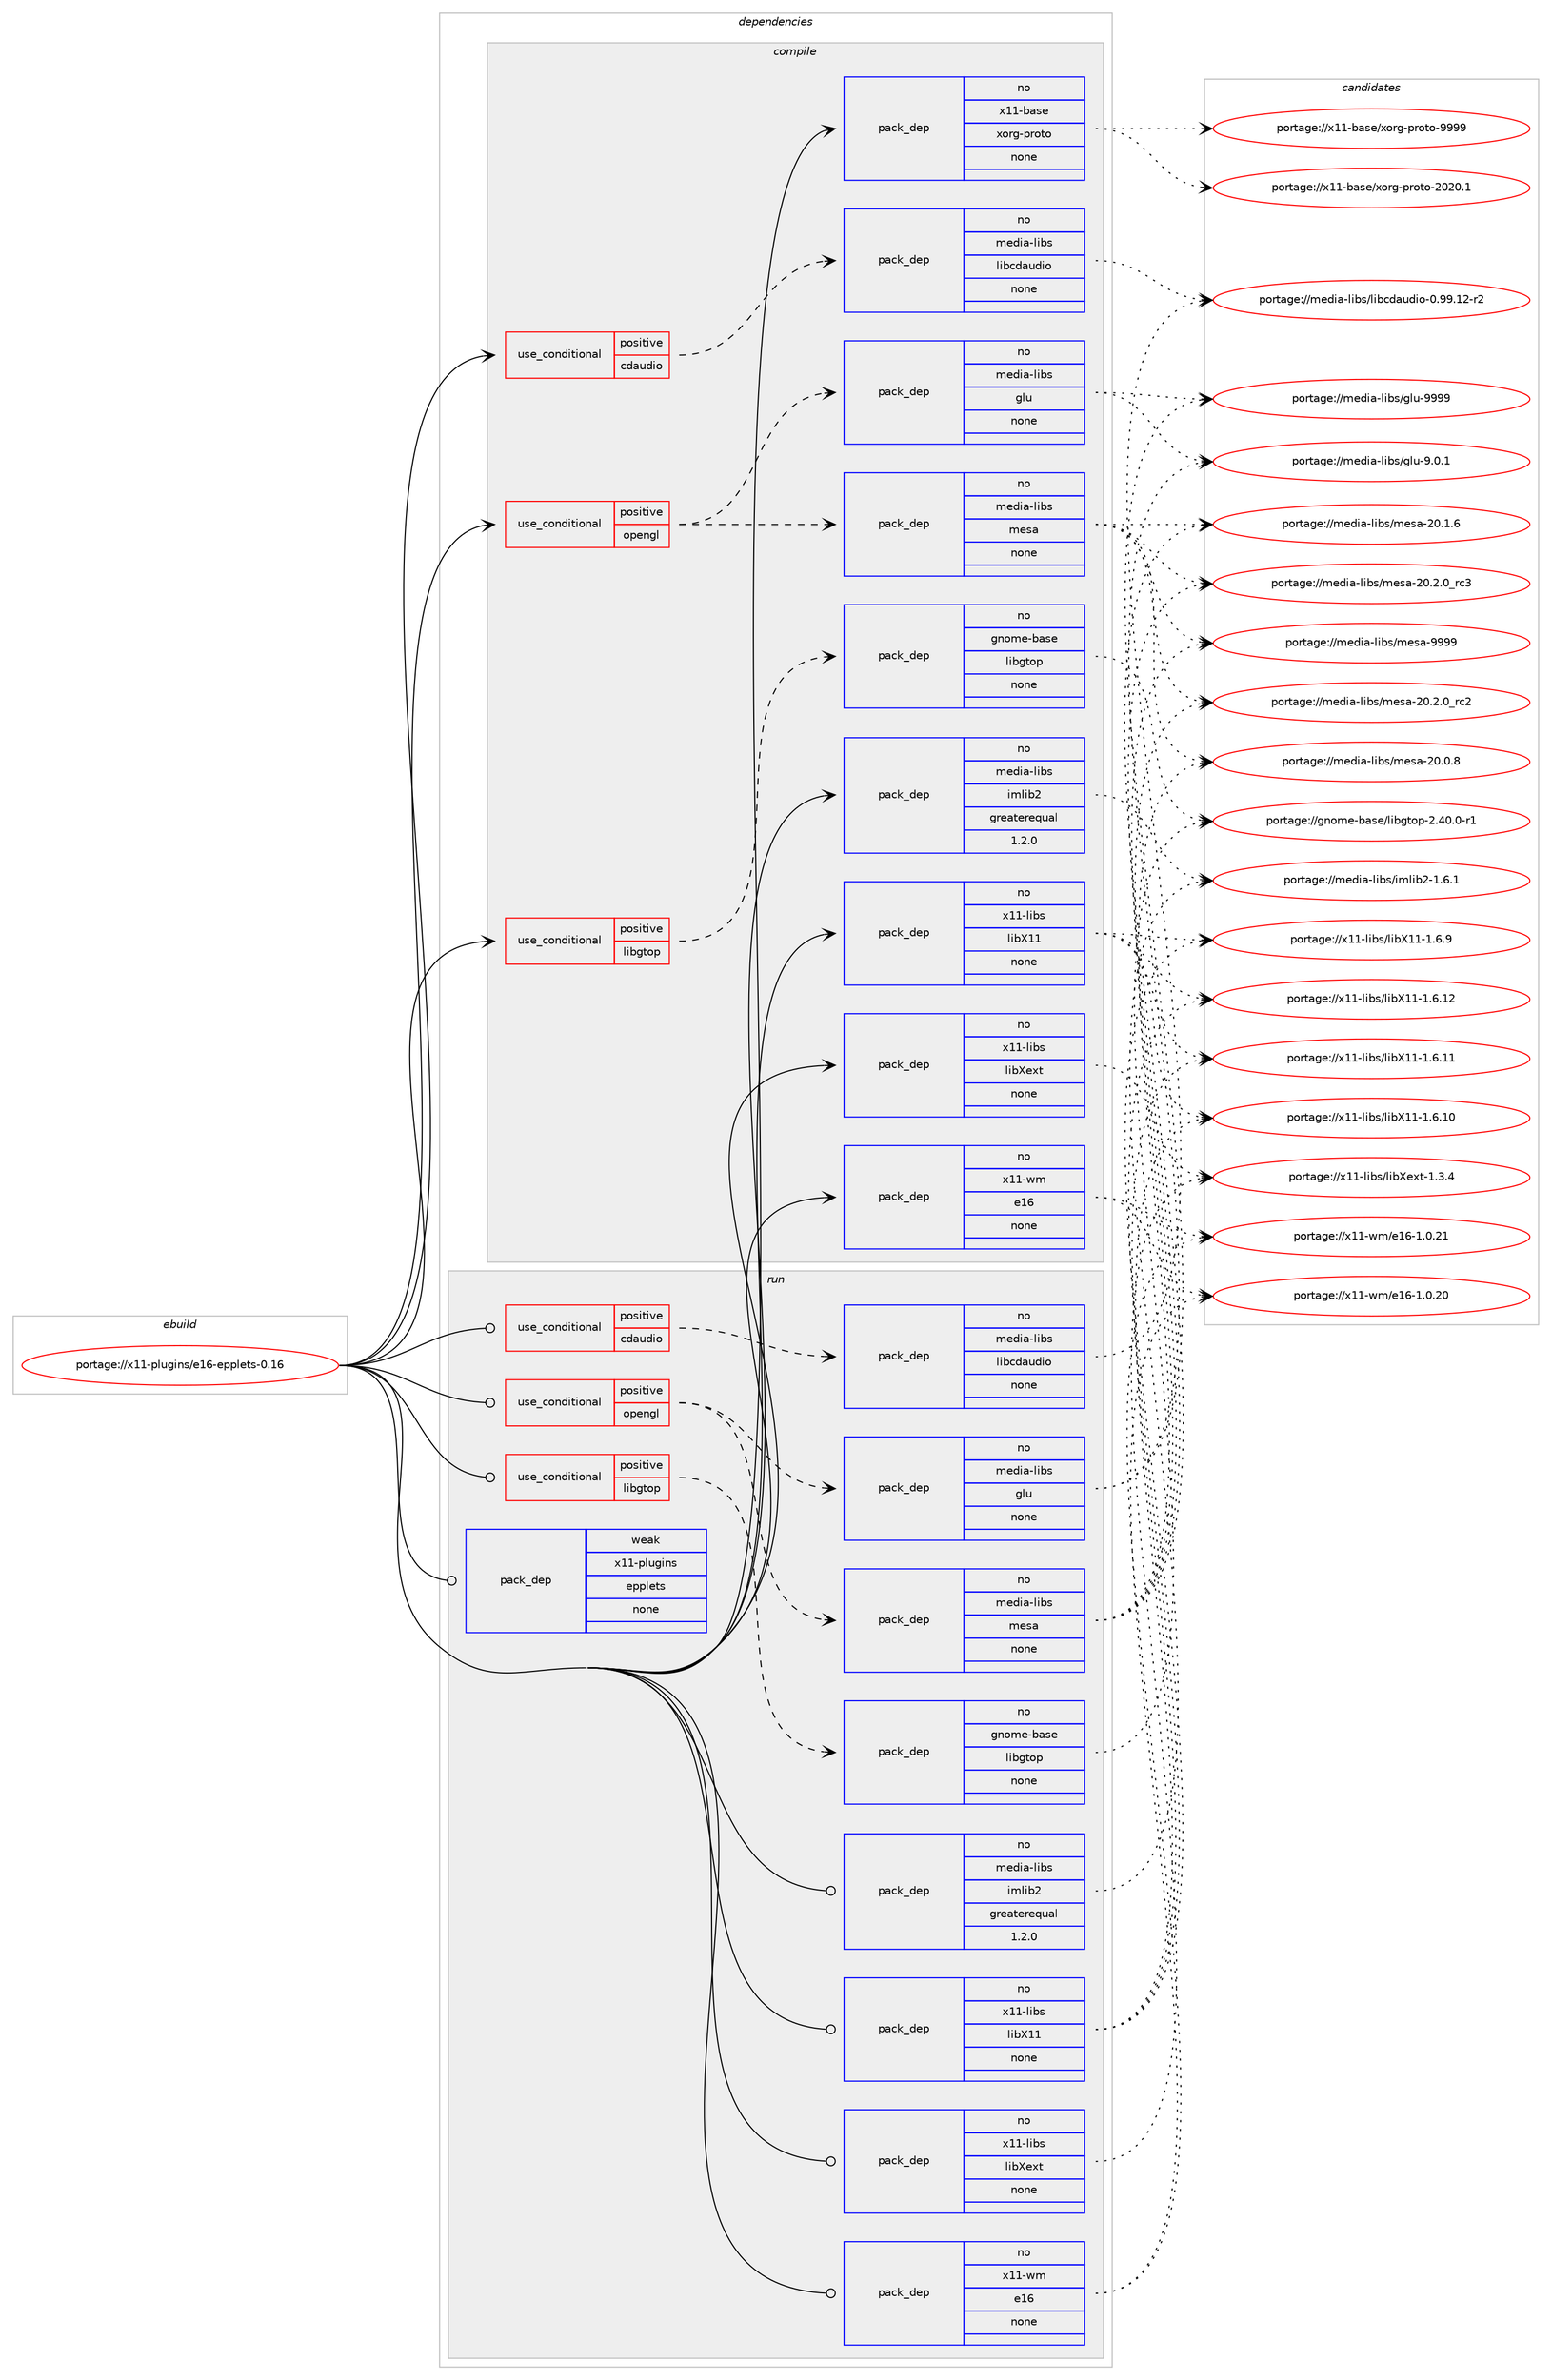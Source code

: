 digraph prolog {

# *************
# Graph options
# *************

newrank=true;
concentrate=true;
compound=true;
graph [rankdir=LR,fontname=Helvetica,fontsize=10,ranksep=1.5];#, ranksep=2.5, nodesep=0.2];
edge  [arrowhead=vee];
node  [fontname=Helvetica,fontsize=10];

# **********
# The ebuild
# **********

subgraph cluster_leftcol {
color=gray;
rank=same;
label=<<i>ebuild</i>>;
id [label="portage://x11-plugins/e16-epplets-0.16", color=red, width=4, href="../x11-plugins/e16-epplets-0.16.svg"];
}

# ****************
# The dependencies
# ****************

subgraph cluster_midcol {
color=gray;
label=<<i>dependencies</i>>;
subgraph cluster_compile {
fillcolor="#eeeeee";
style=filled;
label=<<i>compile</i>>;
subgraph cond124 {
dependency1063 [label=<<TABLE BORDER="0" CELLBORDER="1" CELLSPACING="0" CELLPADDING="4"><TR><TD ROWSPAN="3" CELLPADDING="10">use_conditional</TD></TR><TR><TD>positive</TD></TR><TR><TD>cdaudio</TD></TR></TABLE>>, shape=none, color=red];
subgraph pack929 {
dependency1064 [label=<<TABLE BORDER="0" CELLBORDER="1" CELLSPACING="0" CELLPADDING="4" WIDTH="220"><TR><TD ROWSPAN="6" CELLPADDING="30">pack_dep</TD></TR><TR><TD WIDTH="110">no</TD></TR><TR><TD>media-libs</TD></TR><TR><TD>libcdaudio</TD></TR><TR><TD>none</TD></TR><TR><TD></TD></TR></TABLE>>, shape=none, color=blue];
}
dependency1063:e -> dependency1064:w [weight=20,style="dashed",arrowhead="vee"];
}
id:e -> dependency1063:w [weight=20,style="solid",arrowhead="vee"];
subgraph cond125 {
dependency1065 [label=<<TABLE BORDER="0" CELLBORDER="1" CELLSPACING="0" CELLPADDING="4"><TR><TD ROWSPAN="3" CELLPADDING="10">use_conditional</TD></TR><TR><TD>positive</TD></TR><TR><TD>libgtop</TD></TR></TABLE>>, shape=none, color=red];
subgraph pack930 {
dependency1066 [label=<<TABLE BORDER="0" CELLBORDER="1" CELLSPACING="0" CELLPADDING="4" WIDTH="220"><TR><TD ROWSPAN="6" CELLPADDING="30">pack_dep</TD></TR><TR><TD WIDTH="110">no</TD></TR><TR><TD>gnome-base</TD></TR><TR><TD>libgtop</TD></TR><TR><TD>none</TD></TR><TR><TD></TD></TR></TABLE>>, shape=none, color=blue];
}
dependency1065:e -> dependency1066:w [weight=20,style="dashed",arrowhead="vee"];
}
id:e -> dependency1065:w [weight=20,style="solid",arrowhead="vee"];
subgraph cond126 {
dependency1067 [label=<<TABLE BORDER="0" CELLBORDER="1" CELLSPACING="0" CELLPADDING="4"><TR><TD ROWSPAN="3" CELLPADDING="10">use_conditional</TD></TR><TR><TD>positive</TD></TR><TR><TD>opengl</TD></TR></TABLE>>, shape=none, color=red];
subgraph pack931 {
dependency1068 [label=<<TABLE BORDER="0" CELLBORDER="1" CELLSPACING="0" CELLPADDING="4" WIDTH="220"><TR><TD ROWSPAN="6" CELLPADDING="30">pack_dep</TD></TR><TR><TD WIDTH="110">no</TD></TR><TR><TD>media-libs</TD></TR><TR><TD>glu</TD></TR><TR><TD>none</TD></TR><TR><TD></TD></TR></TABLE>>, shape=none, color=blue];
}
dependency1067:e -> dependency1068:w [weight=20,style="dashed",arrowhead="vee"];
subgraph pack932 {
dependency1069 [label=<<TABLE BORDER="0" CELLBORDER="1" CELLSPACING="0" CELLPADDING="4" WIDTH="220"><TR><TD ROWSPAN="6" CELLPADDING="30">pack_dep</TD></TR><TR><TD WIDTH="110">no</TD></TR><TR><TD>media-libs</TD></TR><TR><TD>mesa</TD></TR><TR><TD>none</TD></TR><TR><TD></TD></TR></TABLE>>, shape=none, color=blue];
}
dependency1067:e -> dependency1069:w [weight=20,style="dashed",arrowhead="vee"];
}
id:e -> dependency1067:w [weight=20,style="solid",arrowhead="vee"];
subgraph pack933 {
dependency1070 [label=<<TABLE BORDER="0" CELLBORDER="1" CELLSPACING="0" CELLPADDING="4" WIDTH="220"><TR><TD ROWSPAN="6" CELLPADDING="30">pack_dep</TD></TR><TR><TD WIDTH="110">no</TD></TR><TR><TD>media-libs</TD></TR><TR><TD>imlib2</TD></TR><TR><TD>greaterequal</TD></TR><TR><TD>1.2.0</TD></TR></TABLE>>, shape=none, color=blue];
}
id:e -> dependency1070:w [weight=20,style="solid",arrowhead="vee"];
subgraph pack934 {
dependency1071 [label=<<TABLE BORDER="0" CELLBORDER="1" CELLSPACING="0" CELLPADDING="4" WIDTH="220"><TR><TD ROWSPAN="6" CELLPADDING="30">pack_dep</TD></TR><TR><TD WIDTH="110">no</TD></TR><TR><TD>x11-base</TD></TR><TR><TD>xorg-proto</TD></TR><TR><TD>none</TD></TR><TR><TD></TD></TR></TABLE>>, shape=none, color=blue];
}
id:e -> dependency1071:w [weight=20,style="solid",arrowhead="vee"];
subgraph pack935 {
dependency1072 [label=<<TABLE BORDER="0" CELLBORDER="1" CELLSPACING="0" CELLPADDING="4" WIDTH="220"><TR><TD ROWSPAN="6" CELLPADDING="30">pack_dep</TD></TR><TR><TD WIDTH="110">no</TD></TR><TR><TD>x11-libs</TD></TR><TR><TD>libX11</TD></TR><TR><TD>none</TD></TR><TR><TD></TD></TR></TABLE>>, shape=none, color=blue];
}
id:e -> dependency1072:w [weight=20,style="solid",arrowhead="vee"];
subgraph pack936 {
dependency1073 [label=<<TABLE BORDER="0" CELLBORDER="1" CELLSPACING="0" CELLPADDING="4" WIDTH="220"><TR><TD ROWSPAN="6" CELLPADDING="30">pack_dep</TD></TR><TR><TD WIDTH="110">no</TD></TR><TR><TD>x11-libs</TD></TR><TR><TD>libXext</TD></TR><TR><TD>none</TD></TR><TR><TD></TD></TR></TABLE>>, shape=none, color=blue];
}
id:e -> dependency1073:w [weight=20,style="solid",arrowhead="vee"];
subgraph pack937 {
dependency1074 [label=<<TABLE BORDER="0" CELLBORDER="1" CELLSPACING="0" CELLPADDING="4" WIDTH="220"><TR><TD ROWSPAN="6" CELLPADDING="30">pack_dep</TD></TR><TR><TD WIDTH="110">no</TD></TR><TR><TD>x11-wm</TD></TR><TR><TD>e16</TD></TR><TR><TD>none</TD></TR><TR><TD></TD></TR></TABLE>>, shape=none, color=blue];
}
id:e -> dependency1074:w [weight=20,style="solid",arrowhead="vee"];
}
subgraph cluster_compileandrun {
fillcolor="#eeeeee";
style=filled;
label=<<i>compile and run</i>>;
}
subgraph cluster_run {
fillcolor="#eeeeee";
style=filled;
label=<<i>run</i>>;
subgraph cond127 {
dependency1075 [label=<<TABLE BORDER="0" CELLBORDER="1" CELLSPACING="0" CELLPADDING="4"><TR><TD ROWSPAN="3" CELLPADDING="10">use_conditional</TD></TR><TR><TD>positive</TD></TR><TR><TD>cdaudio</TD></TR></TABLE>>, shape=none, color=red];
subgraph pack938 {
dependency1076 [label=<<TABLE BORDER="0" CELLBORDER="1" CELLSPACING="0" CELLPADDING="4" WIDTH="220"><TR><TD ROWSPAN="6" CELLPADDING="30">pack_dep</TD></TR><TR><TD WIDTH="110">no</TD></TR><TR><TD>media-libs</TD></TR><TR><TD>libcdaudio</TD></TR><TR><TD>none</TD></TR><TR><TD></TD></TR></TABLE>>, shape=none, color=blue];
}
dependency1075:e -> dependency1076:w [weight=20,style="dashed",arrowhead="vee"];
}
id:e -> dependency1075:w [weight=20,style="solid",arrowhead="odot"];
subgraph cond128 {
dependency1077 [label=<<TABLE BORDER="0" CELLBORDER="1" CELLSPACING="0" CELLPADDING="4"><TR><TD ROWSPAN="3" CELLPADDING="10">use_conditional</TD></TR><TR><TD>positive</TD></TR><TR><TD>libgtop</TD></TR></TABLE>>, shape=none, color=red];
subgraph pack939 {
dependency1078 [label=<<TABLE BORDER="0" CELLBORDER="1" CELLSPACING="0" CELLPADDING="4" WIDTH="220"><TR><TD ROWSPAN="6" CELLPADDING="30">pack_dep</TD></TR><TR><TD WIDTH="110">no</TD></TR><TR><TD>gnome-base</TD></TR><TR><TD>libgtop</TD></TR><TR><TD>none</TD></TR><TR><TD></TD></TR></TABLE>>, shape=none, color=blue];
}
dependency1077:e -> dependency1078:w [weight=20,style="dashed",arrowhead="vee"];
}
id:e -> dependency1077:w [weight=20,style="solid",arrowhead="odot"];
subgraph cond129 {
dependency1079 [label=<<TABLE BORDER="0" CELLBORDER="1" CELLSPACING="0" CELLPADDING="4"><TR><TD ROWSPAN="3" CELLPADDING="10">use_conditional</TD></TR><TR><TD>positive</TD></TR><TR><TD>opengl</TD></TR></TABLE>>, shape=none, color=red];
subgraph pack940 {
dependency1080 [label=<<TABLE BORDER="0" CELLBORDER="1" CELLSPACING="0" CELLPADDING="4" WIDTH="220"><TR><TD ROWSPAN="6" CELLPADDING="30">pack_dep</TD></TR><TR><TD WIDTH="110">no</TD></TR><TR><TD>media-libs</TD></TR><TR><TD>glu</TD></TR><TR><TD>none</TD></TR><TR><TD></TD></TR></TABLE>>, shape=none, color=blue];
}
dependency1079:e -> dependency1080:w [weight=20,style="dashed",arrowhead="vee"];
subgraph pack941 {
dependency1081 [label=<<TABLE BORDER="0" CELLBORDER="1" CELLSPACING="0" CELLPADDING="4" WIDTH="220"><TR><TD ROWSPAN="6" CELLPADDING="30">pack_dep</TD></TR><TR><TD WIDTH="110">no</TD></TR><TR><TD>media-libs</TD></TR><TR><TD>mesa</TD></TR><TR><TD>none</TD></TR><TR><TD></TD></TR></TABLE>>, shape=none, color=blue];
}
dependency1079:e -> dependency1081:w [weight=20,style="dashed",arrowhead="vee"];
}
id:e -> dependency1079:w [weight=20,style="solid",arrowhead="odot"];
subgraph pack942 {
dependency1082 [label=<<TABLE BORDER="0" CELLBORDER="1" CELLSPACING="0" CELLPADDING="4" WIDTH="220"><TR><TD ROWSPAN="6" CELLPADDING="30">pack_dep</TD></TR><TR><TD WIDTH="110">no</TD></TR><TR><TD>media-libs</TD></TR><TR><TD>imlib2</TD></TR><TR><TD>greaterequal</TD></TR><TR><TD>1.2.0</TD></TR></TABLE>>, shape=none, color=blue];
}
id:e -> dependency1082:w [weight=20,style="solid",arrowhead="odot"];
subgraph pack943 {
dependency1083 [label=<<TABLE BORDER="0" CELLBORDER="1" CELLSPACING="0" CELLPADDING="4" WIDTH="220"><TR><TD ROWSPAN="6" CELLPADDING="30">pack_dep</TD></TR><TR><TD WIDTH="110">no</TD></TR><TR><TD>x11-libs</TD></TR><TR><TD>libX11</TD></TR><TR><TD>none</TD></TR><TR><TD></TD></TR></TABLE>>, shape=none, color=blue];
}
id:e -> dependency1083:w [weight=20,style="solid",arrowhead="odot"];
subgraph pack944 {
dependency1084 [label=<<TABLE BORDER="0" CELLBORDER="1" CELLSPACING="0" CELLPADDING="4" WIDTH="220"><TR><TD ROWSPAN="6" CELLPADDING="30">pack_dep</TD></TR><TR><TD WIDTH="110">no</TD></TR><TR><TD>x11-libs</TD></TR><TR><TD>libXext</TD></TR><TR><TD>none</TD></TR><TR><TD></TD></TR></TABLE>>, shape=none, color=blue];
}
id:e -> dependency1084:w [weight=20,style="solid",arrowhead="odot"];
subgraph pack945 {
dependency1085 [label=<<TABLE BORDER="0" CELLBORDER="1" CELLSPACING="0" CELLPADDING="4" WIDTH="220"><TR><TD ROWSPAN="6" CELLPADDING="30">pack_dep</TD></TR><TR><TD WIDTH="110">no</TD></TR><TR><TD>x11-wm</TD></TR><TR><TD>e16</TD></TR><TR><TD>none</TD></TR><TR><TD></TD></TR></TABLE>>, shape=none, color=blue];
}
id:e -> dependency1085:w [weight=20,style="solid",arrowhead="odot"];
subgraph pack946 {
dependency1086 [label=<<TABLE BORDER="0" CELLBORDER="1" CELLSPACING="0" CELLPADDING="4" WIDTH="220"><TR><TD ROWSPAN="6" CELLPADDING="30">pack_dep</TD></TR><TR><TD WIDTH="110">weak</TD></TR><TR><TD>x11-plugins</TD></TR><TR><TD>epplets</TD></TR><TR><TD>none</TD></TR><TR><TD></TD></TR></TABLE>>, shape=none, color=blue];
}
id:e -> dependency1086:w [weight=20,style="solid",arrowhead="odot"];
}
}

# **************
# The candidates
# **************

subgraph cluster_choices {
rank=same;
color=gray;
label=<<i>candidates</i>>;

subgraph choice929 {
color=black;
nodesep=1;
choice1091011001059745108105981154710810598991009711710010511145484657574649504511450 [label="portage://media-libs/libcdaudio-0.99.12-r2", color=red, width=4,href="../media-libs/libcdaudio-0.99.12-r2.svg"];
dependency1064:e -> choice1091011001059745108105981154710810598991009711710010511145484657574649504511450:w [style=dotted,weight="100"];
}
subgraph choice930 {
color=black;
nodesep=1;
choice1031101111091014598971151014710810598103116111112455046524846484511449 [label="portage://gnome-base/libgtop-2.40.0-r1", color=red, width=4,href="../gnome-base/libgtop-2.40.0-r1.svg"];
dependency1066:e -> choice1031101111091014598971151014710810598103116111112455046524846484511449:w [style=dotted,weight="100"];
}
subgraph choice931 {
color=black;
nodesep=1;
choice109101100105974510810598115471031081174557575757 [label="portage://media-libs/glu-9999", color=red, width=4,href="../media-libs/glu-9999.svg"];
choice10910110010597451081059811547103108117455746484649 [label="portage://media-libs/glu-9.0.1", color=red, width=4,href="../media-libs/glu-9.0.1.svg"];
dependency1068:e -> choice109101100105974510810598115471031081174557575757:w [style=dotted,weight="100"];
dependency1068:e -> choice10910110010597451081059811547103108117455746484649:w [style=dotted,weight="100"];
}
subgraph choice932 {
color=black;
nodesep=1;
choice10910110010597451081059811547109101115974557575757 [label="portage://media-libs/mesa-9999", color=red, width=4,href="../media-libs/mesa-9999.svg"];
choice109101100105974510810598115471091011159745504846504648951149951 [label="portage://media-libs/mesa-20.2.0_rc3", color=red, width=4,href="../media-libs/mesa-20.2.0_rc3.svg"];
choice109101100105974510810598115471091011159745504846504648951149950 [label="portage://media-libs/mesa-20.2.0_rc2", color=red, width=4,href="../media-libs/mesa-20.2.0_rc2.svg"];
choice109101100105974510810598115471091011159745504846494654 [label="portage://media-libs/mesa-20.1.6", color=red, width=4,href="../media-libs/mesa-20.1.6.svg"];
choice109101100105974510810598115471091011159745504846484656 [label="portage://media-libs/mesa-20.0.8", color=red, width=4,href="../media-libs/mesa-20.0.8.svg"];
dependency1069:e -> choice10910110010597451081059811547109101115974557575757:w [style=dotted,weight="100"];
dependency1069:e -> choice109101100105974510810598115471091011159745504846504648951149951:w [style=dotted,weight="100"];
dependency1069:e -> choice109101100105974510810598115471091011159745504846504648951149950:w [style=dotted,weight="100"];
dependency1069:e -> choice109101100105974510810598115471091011159745504846494654:w [style=dotted,weight="100"];
dependency1069:e -> choice109101100105974510810598115471091011159745504846484656:w [style=dotted,weight="100"];
}
subgraph choice933 {
color=black;
nodesep=1;
choice109101100105974510810598115471051091081059850454946544649 [label="portage://media-libs/imlib2-1.6.1", color=red, width=4,href="../media-libs/imlib2-1.6.1.svg"];
dependency1070:e -> choice109101100105974510810598115471051091081059850454946544649:w [style=dotted,weight="100"];
}
subgraph choice934 {
color=black;
nodesep=1;
choice120494945989711510147120111114103451121141111161114557575757 [label="portage://x11-base/xorg-proto-9999", color=red, width=4,href="../x11-base/xorg-proto-9999.svg"];
choice1204949459897115101471201111141034511211411111611145504850484649 [label="portage://x11-base/xorg-proto-2020.1", color=red, width=4,href="../x11-base/xorg-proto-2020.1.svg"];
dependency1071:e -> choice120494945989711510147120111114103451121141111161114557575757:w [style=dotted,weight="100"];
dependency1071:e -> choice1204949459897115101471201111141034511211411111611145504850484649:w [style=dotted,weight="100"];
}
subgraph choice935 {
color=black;
nodesep=1;
choice120494945108105981154710810598884949454946544657 [label="portage://x11-libs/libX11-1.6.9", color=red, width=4,href="../x11-libs/libX11-1.6.9.svg"];
choice12049494510810598115471081059888494945494654464950 [label="portage://x11-libs/libX11-1.6.12", color=red, width=4,href="../x11-libs/libX11-1.6.12.svg"];
choice12049494510810598115471081059888494945494654464949 [label="portage://x11-libs/libX11-1.6.11", color=red, width=4,href="../x11-libs/libX11-1.6.11.svg"];
choice12049494510810598115471081059888494945494654464948 [label="portage://x11-libs/libX11-1.6.10", color=red, width=4,href="../x11-libs/libX11-1.6.10.svg"];
dependency1072:e -> choice120494945108105981154710810598884949454946544657:w [style=dotted,weight="100"];
dependency1072:e -> choice12049494510810598115471081059888494945494654464950:w [style=dotted,weight="100"];
dependency1072:e -> choice12049494510810598115471081059888494945494654464949:w [style=dotted,weight="100"];
dependency1072:e -> choice12049494510810598115471081059888494945494654464948:w [style=dotted,weight="100"];
}
subgraph choice936 {
color=black;
nodesep=1;
choice12049494510810598115471081059888101120116454946514652 [label="portage://x11-libs/libXext-1.3.4", color=red, width=4,href="../x11-libs/libXext-1.3.4.svg"];
dependency1073:e -> choice12049494510810598115471081059888101120116454946514652:w [style=dotted,weight="100"];
}
subgraph choice937 {
color=black;
nodesep=1;
choice12049494511910947101495445494648465049 [label="portage://x11-wm/e16-1.0.21", color=red, width=4,href="../x11-wm/e16-1.0.21.svg"];
choice12049494511910947101495445494648465048 [label="portage://x11-wm/e16-1.0.20", color=red, width=4,href="../x11-wm/e16-1.0.20.svg"];
dependency1074:e -> choice12049494511910947101495445494648465049:w [style=dotted,weight="100"];
dependency1074:e -> choice12049494511910947101495445494648465048:w [style=dotted,weight="100"];
}
subgraph choice938 {
color=black;
nodesep=1;
choice1091011001059745108105981154710810598991009711710010511145484657574649504511450 [label="portage://media-libs/libcdaudio-0.99.12-r2", color=red, width=4,href="../media-libs/libcdaudio-0.99.12-r2.svg"];
dependency1076:e -> choice1091011001059745108105981154710810598991009711710010511145484657574649504511450:w [style=dotted,weight="100"];
}
subgraph choice939 {
color=black;
nodesep=1;
choice1031101111091014598971151014710810598103116111112455046524846484511449 [label="portage://gnome-base/libgtop-2.40.0-r1", color=red, width=4,href="../gnome-base/libgtop-2.40.0-r1.svg"];
dependency1078:e -> choice1031101111091014598971151014710810598103116111112455046524846484511449:w [style=dotted,weight="100"];
}
subgraph choice940 {
color=black;
nodesep=1;
choice109101100105974510810598115471031081174557575757 [label="portage://media-libs/glu-9999", color=red, width=4,href="../media-libs/glu-9999.svg"];
choice10910110010597451081059811547103108117455746484649 [label="portage://media-libs/glu-9.0.1", color=red, width=4,href="../media-libs/glu-9.0.1.svg"];
dependency1080:e -> choice109101100105974510810598115471031081174557575757:w [style=dotted,weight="100"];
dependency1080:e -> choice10910110010597451081059811547103108117455746484649:w [style=dotted,weight="100"];
}
subgraph choice941 {
color=black;
nodesep=1;
choice10910110010597451081059811547109101115974557575757 [label="portage://media-libs/mesa-9999", color=red, width=4,href="../media-libs/mesa-9999.svg"];
choice109101100105974510810598115471091011159745504846504648951149951 [label="portage://media-libs/mesa-20.2.0_rc3", color=red, width=4,href="../media-libs/mesa-20.2.0_rc3.svg"];
choice109101100105974510810598115471091011159745504846504648951149950 [label="portage://media-libs/mesa-20.2.0_rc2", color=red, width=4,href="../media-libs/mesa-20.2.0_rc2.svg"];
choice109101100105974510810598115471091011159745504846494654 [label="portage://media-libs/mesa-20.1.6", color=red, width=4,href="../media-libs/mesa-20.1.6.svg"];
choice109101100105974510810598115471091011159745504846484656 [label="portage://media-libs/mesa-20.0.8", color=red, width=4,href="../media-libs/mesa-20.0.8.svg"];
dependency1081:e -> choice10910110010597451081059811547109101115974557575757:w [style=dotted,weight="100"];
dependency1081:e -> choice109101100105974510810598115471091011159745504846504648951149951:w [style=dotted,weight="100"];
dependency1081:e -> choice109101100105974510810598115471091011159745504846504648951149950:w [style=dotted,weight="100"];
dependency1081:e -> choice109101100105974510810598115471091011159745504846494654:w [style=dotted,weight="100"];
dependency1081:e -> choice109101100105974510810598115471091011159745504846484656:w [style=dotted,weight="100"];
}
subgraph choice942 {
color=black;
nodesep=1;
choice109101100105974510810598115471051091081059850454946544649 [label="portage://media-libs/imlib2-1.6.1", color=red, width=4,href="../media-libs/imlib2-1.6.1.svg"];
dependency1082:e -> choice109101100105974510810598115471051091081059850454946544649:w [style=dotted,weight="100"];
}
subgraph choice943 {
color=black;
nodesep=1;
choice120494945108105981154710810598884949454946544657 [label="portage://x11-libs/libX11-1.6.9", color=red, width=4,href="../x11-libs/libX11-1.6.9.svg"];
choice12049494510810598115471081059888494945494654464950 [label="portage://x11-libs/libX11-1.6.12", color=red, width=4,href="../x11-libs/libX11-1.6.12.svg"];
choice12049494510810598115471081059888494945494654464949 [label="portage://x11-libs/libX11-1.6.11", color=red, width=4,href="../x11-libs/libX11-1.6.11.svg"];
choice12049494510810598115471081059888494945494654464948 [label="portage://x11-libs/libX11-1.6.10", color=red, width=4,href="../x11-libs/libX11-1.6.10.svg"];
dependency1083:e -> choice120494945108105981154710810598884949454946544657:w [style=dotted,weight="100"];
dependency1083:e -> choice12049494510810598115471081059888494945494654464950:w [style=dotted,weight="100"];
dependency1083:e -> choice12049494510810598115471081059888494945494654464949:w [style=dotted,weight="100"];
dependency1083:e -> choice12049494510810598115471081059888494945494654464948:w [style=dotted,weight="100"];
}
subgraph choice944 {
color=black;
nodesep=1;
choice12049494510810598115471081059888101120116454946514652 [label="portage://x11-libs/libXext-1.3.4", color=red, width=4,href="../x11-libs/libXext-1.3.4.svg"];
dependency1084:e -> choice12049494510810598115471081059888101120116454946514652:w [style=dotted,weight="100"];
}
subgraph choice945 {
color=black;
nodesep=1;
choice12049494511910947101495445494648465049 [label="portage://x11-wm/e16-1.0.21", color=red, width=4,href="../x11-wm/e16-1.0.21.svg"];
choice12049494511910947101495445494648465048 [label="portage://x11-wm/e16-1.0.20", color=red, width=4,href="../x11-wm/e16-1.0.20.svg"];
dependency1085:e -> choice12049494511910947101495445494648465049:w [style=dotted,weight="100"];
dependency1085:e -> choice12049494511910947101495445494648465048:w [style=dotted,weight="100"];
}
subgraph choice946 {
color=black;
nodesep=1;
}
}

}
